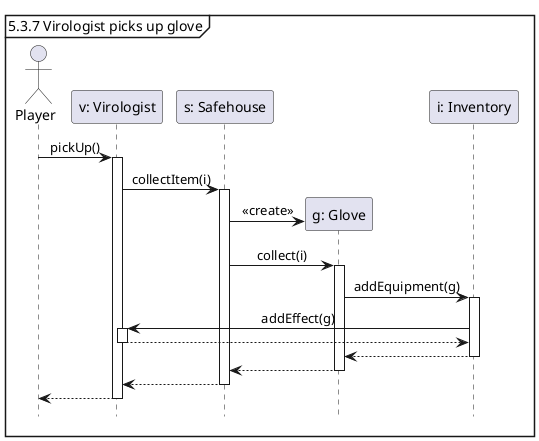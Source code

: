 @startuml
'https://plantuml.com/sequence-diagram

hide footbox
skinparam sequenceMessageAlign center

mainframe 5.3.7 Virologist picks up glove

actor Player as p
participant "v: Virologist" as v
participant "s: Safehouse" as s
participant "g: Glove" as g
participant "i: Inventory" as i

p -> v ++ : pickUp()
    v -> s ++ : collectItem(i)
        s -> g ** : <<create>>
        s -> g ++ : collect(i)
            g -> i ++ : addEquipment(g)
                i -> v ++ : addEffect(g)
                return
            return
        return
    return
return

@enduml
